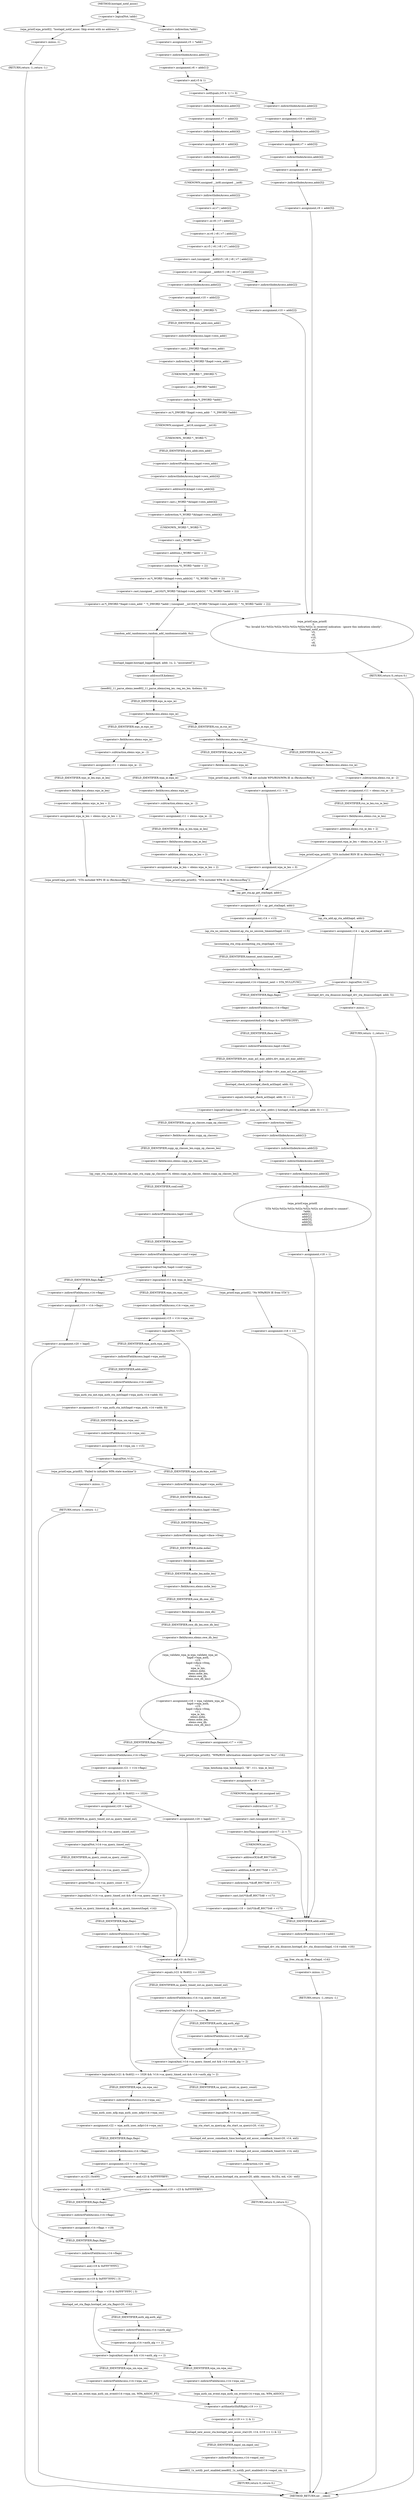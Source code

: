 digraph hostapd_notif_assoc {  
"1000153" [label = "(<operator>.logicalNot,!addr)" ]
"1000156" [label = "(wpa_printf,wpa_printf(2, \"hostapd_notif_assoc: Skip event with no address\"))" ]
"1000159" [label = "(RETURN,return -1;,return -1;)" ]
"1000160" [label = "(<operator>.minus,-1)" ]
"1000162" [label = "(<operator>.assignment,v5 = *addr)" ]
"1000164" [label = "(<operator>.indirection,*addr)" ]
"1000166" [label = "(<operator>.assignment,v6 = addr[1])" ]
"1000168" [label = "(<operator>.indirectIndexAccess,addr[1])" ]
"1000172" [label = "(<operator>.notEquals,(v5 & 1) != 0)" ]
"1000173" [label = "(<operator>.and,v5 & 1)" ]
"1000178" [label = "(<operator>.assignment,v10 = addr[2])" ]
"1000180" [label = "(<operator>.indirectIndexAccess,addr[2])" ]
"1000183" [label = "(<operator>.assignment,v7 = addr[3])" ]
"1000185" [label = "(<operator>.indirectIndexAccess,addr[3])" ]
"1000188" [label = "(<operator>.assignment,v8 = addr[4])" ]
"1000190" [label = "(<operator>.indirectIndexAccess,addr[4])" ]
"1000193" [label = "(<operator>.assignment,v9 = addr[5])" ]
"1000195" [label = "(<operator>.indirectIndexAccess,addr[5])" ]
"1000200" [label = "(<operator>.assignment,v7 = addr[3])" ]
"1000202" [label = "(<operator>.indirectIndexAccess,addr[3])" ]
"1000205" [label = "(<operator>.assignment,v8 = addr[4])" ]
"1000207" [label = "(<operator>.indirectIndexAccess,addr[4])" ]
"1000210" [label = "(<operator>.assignment,v9 = addr[5])" ]
"1000212" [label = "(<operator>.indirectIndexAccess,addr[5])" ]
"1000216" [label = "(<operator>.or,v9 | (unsigned __int8)(v5 | v6 | v8 | v7 | addr[2]))" ]
"1000218" [label = "(<operator>.cast,(unsigned __int8)(v5 | v6 | v8 | v7 | addr[2]))" ]
"1000219" [label = "(UNKNOWN,unsigned __int8,unsigned __int8)" ]
"1000220" [label = "(<operator>.or,v5 | v6 | v8 | v7 | addr[2])" ]
"1000222" [label = "(<operator>.or,v6 | v8 | v7 | addr[2])" ]
"1000224" [label = "(<operator>.or,v8 | v7 | addr[2])" ]
"1000226" [label = "(<operator>.or,v7 | addr[2])" ]
"1000228" [label = "(<operator>.indirectIndexAccess,addr[2])" ]
"1000232" [label = "(<operator>.assignment,v10 = addr[2])" ]
"1000234" [label = "(<operator>.indirectIndexAccess,addr[2])" ]
"1000238" [label = "(<operator>.or,*(_DWORD *)hapd->own_addr ^ *(_DWORD *)addr | (unsigned __int16)(*(_WORD *)&hapd->own_addr[4] ^ *((_WORD *)addr + 2)))" ]
"1000239" [label = "(<operator>.or,*(_DWORD *)hapd->own_addr ^ *(_DWORD *)addr)" ]
"1000240" [label = "(<operator>.indirection,*(_DWORD *)hapd->own_addr)" ]
"1000241" [label = "(<operator>.cast,(_DWORD *)hapd->own_addr)" ]
"1000242" [label = "(UNKNOWN,_DWORD *,_DWORD *)" ]
"1000243" [label = "(<operator>.indirectFieldAccess,hapd->own_addr)" ]
"1000245" [label = "(FIELD_IDENTIFIER,own_addr,own_addr)" ]
"1000246" [label = "(<operator>.indirection,*(_DWORD *)addr)" ]
"1000247" [label = "(<operator>.cast,(_DWORD *)addr)" ]
"1000248" [label = "(UNKNOWN,_DWORD *,_DWORD *)" ]
"1000250" [label = "(<operator>.cast,(unsigned __int16)(*(_WORD *)&hapd->own_addr[4] ^ *((_WORD *)addr + 2)))" ]
"1000251" [label = "(UNKNOWN,unsigned __int16,unsigned __int16)" ]
"1000252" [label = "(<operator>.or,*(_WORD *)&hapd->own_addr[4] ^ *((_WORD *)addr + 2))" ]
"1000253" [label = "(<operator>.indirection,*(_WORD *)&hapd->own_addr[4])" ]
"1000254" [label = "(<operator>.cast,(_WORD *)&hapd->own_addr[4])" ]
"1000255" [label = "(UNKNOWN,_WORD *,_WORD *)" ]
"1000256" [label = "(<operator>.addressOf,&hapd->own_addr[4])" ]
"1000257" [label = "(<operator>.indirectIndexAccess,hapd->own_addr[4])" ]
"1000258" [label = "(<operator>.indirectFieldAccess,hapd->own_addr)" ]
"1000260" [label = "(FIELD_IDENTIFIER,own_addr,own_addr)" ]
"1000262" [label = "(<operator>.indirection,*((_WORD *)addr + 2))" ]
"1000263" [label = "(<operator>.addition,(_WORD *)addr + 2)" ]
"1000264" [label = "(<operator>.cast,(_WORD *)addr)" ]
"1000265" [label = "(UNKNOWN,_WORD *,_WORD *)" ]
"1000269" [label = "(random_add_randomness,random_add_randomness(addr, 6u))" ]
"1000272" [label = "(hostapd_logger,hostapd_logger(hapd, addr, 1u, 2, \"associated\"))" ]
"1000278" [label = "(ieee802_11_parse_elems,ieee802_11_parse_elems(req_ies, req_ies_len, &elems, 0))" ]
"1000281" [label = "(<operator>.addressOf,&elems)" ]
"1000285" [label = "(<operator>.fieldAccess,elems.wps_ie)" ]
"1000287" [label = "(FIELD_IDENTIFIER,wps_ie,wps_ie)" ]
"1000289" [label = "(<operator>.assignment,v11 = elems.wps_ie - 2)" ]
"1000291" [label = "(<operator>.subtraction,elems.wps_ie - 2)" ]
"1000292" [label = "(<operator>.fieldAccess,elems.wps_ie)" ]
"1000294" [label = "(FIELD_IDENTIFIER,wps_ie,wps_ie)" ]
"1000296" [label = "(<operator>.assignment,wpa_ie_len = elems.wps_ie_len + 2)" ]
"1000298" [label = "(<operator>.addition,elems.wps_ie_len + 2)" ]
"1000299" [label = "(<operator>.fieldAccess,elems.wps_ie_len)" ]
"1000301" [label = "(FIELD_IDENTIFIER,wps_ie_len,wps_ie_len)" ]
"1000303" [label = "(wpa_printf,wpa_printf(2, \"STA included WPS IE in (Re)AssocReq\"))" ]
"1000308" [label = "(<operator>.fieldAccess,elems.rsn_ie)" ]
"1000310" [label = "(FIELD_IDENTIFIER,rsn_ie,rsn_ie)" ]
"1000312" [label = "(<operator>.assignment,v11 = elems.rsn_ie - 2)" ]
"1000314" [label = "(<operator>.subtraction,elems.rsn_ie - 2)" ]
"1000315" [label = "(<operator>.fieldAccess,elems.rsn_ie)" ]
"1000317" [label = "(FIELD_IDENTIFIER,rsn_ie,rsn_ie)" ]
"1000319" [label = "(<operator>.assignment,wpa_ie_len = elems.rsn_ie_len + 2)" ]
"1000321" [label = "(<operator>.addition,elems.rsn_ie_len + 2)" ]
"1000322" [label = "(<operator>.fieldAccess,elems.rsn_ie_len)" ]
"1000324" [label = "(FIELD_IDENTIFIER,rsn_ie_len,rsn_ie_len)" ]
"1000326" [label = "(wpa_printf,wpa_printf(2, \"STA included RSN IE in (Re)AssocReq\"))" ]
"1000331" [label = "(<operator>.fieldAccess,elems.wpa_ie)" ]
"1000333" [label = "(FIELD_IDENTIFIER,wpa_ie,wpa_ie)" ]
"1000335" [label = "(<operator>.assignment,v11 = elems.wpa_ie - 2)" ]
"1000337" [label = "(<operator>.subtraction,elems.wpa_ie - 2)" ]
"1000338" [label = "(<operator>.fieldAccess,elems.wpa_ie)" ]
"1000340" [label = "(FIELD_IDENTIFIER,wpa_ie,wpa_ie)" ]
"1000342" [label = "(<operator>.assignment,wpa_ie_len = elems.wpa_ie_len + 2)" ]
"1000344" [label = "(<operator>.addition,elems.wpa_ie_len + 2)" ]
"1000345" [label = "(<operator>.fieldAccess,elems.wpa_ie_len)" ]
"1000347" [label = "(FIELD_IDENTIFIER,wpa_ie_len,wpa_ie_len)" ]
"1000349" [label = "(wpa_printf,wpa_printf(2, \"STA included WPA IE in (Re)AssocReq\"))" ]
"1000354" [label = "(wpa_printf,wpa_printf(2, \"STA did not include WPS/RSN/WPA IE in (Re)AssocReq\"))" ]
"1000357" [label = "(<operator>.assignment,v11 = 0)" ]
"1000360" [label = "(<operator>.assignment,wpa_ie_len = 0)" ]
"1000363" [label = "(<operator>.assignment,v13 = ap_get_sta(hapd, addr))" ]
"1000365" [label = "(ap_get_sta,ap_get_sta(hapd, addr))" ]
"1000371" [label = "(<operator>.assignment,v14 = v13)" ]
"1000374" [label = "(ap_sta_no_session_timeout,ap_sta_no_session_timeout(hapd, v13))" ]
"1000377" [label = "(accounting_sta_stop,accounting_sta_stop(hapd, v14))" ]
"1000380" [label = "(<operator>.assignment,v14->timeout_next = STA_NULLFUNC)" ]
"1000381" [label = "(<operator>.indirectFieldAccess,v14->timeout_next)" ]
"1000383" [label = "(FIELD_IDENTIFIER,timeout_next,timeout_next)" ]
"1000387" [label = "(<operator>.assignment,v14 = ap_sta_add(hapd, addr))" ]
"1000389" [label = "(ap_sta_add,ap_sta_add(hapd, addr))" ]
"1000393" [label = "(<operator>.logicalNot,!v14)" ]
"1000396" [label = "(hostapd_drv_sta_disassoc,hostapd_drv_sta_disassoc(hapd, addr, 5))" ]
"1000400" [label = "(RETURN,return -1;,return -1;)" ]
"1000401" [label = "(<operator>.minus,-1)" ]
"1000403" [label = "(<operators>.assignmentAnd,v14->flags &= 0xFFFECFFF)" ]
"1000404" [label = "(<operator>.indirectFieldAccess,v14->flags)" ]
"1000406" [label = "(FIELD_IDENTIFIER,flags,flags)" ]
"1000409" [label = "(<operator>.logicalOr,hapd->iface->drv_max_acl_mac_addrs || hostapd_check_acl(hapd, addr, 0) == 1)" ]
"1000410" [label = "(<operator>.indirectFieldAccess,hapd->iface->drv_max_acl_mac_addrs)" ]
"1000411" [label = "(<operator>.indirectFieldAccess,hapd->iface)" ]
"1000413" [label = "(FIELD_IDENTIFIER,iface,iface)" ]
"1000414" [label = "(FIELD_IDENTIFIER,drv_max_acl_mac_addrs,drv_max_acl_mac_addrs)" ]
"1000415" [label = "(<operator>.equals,hostapd_check_acl(hapd, addr, 0) == 1)" ]
"1000416" [label = "(hostapd_check_acl,hostapd_check_acl(hapd, addr, 0))" ]
"1000422" [label = "(ap_copy_sta_supp_op_classes,ap_copy_sta_supp_op_classes(v14, elems.supp_op_classes, elems.supp_op_classes_len))" ]
"1000424" [label = "(<operator>.fieldAccess,elems.supp_op_classes)" ]
"1000426" [label = "(FIELD_IDENTIFIER,supp_op_classes,supp_op_classes)" ]
"1000427" [label = "(<operator>.fieldAccess,elems.supp_op_classes_len)" ]
"1000429" [label = "(FIELD_IDENTIFIER,supp_op_classes_len,supp_op_classes_len)" ]
"1000431" [label = "(<operator>.logicalNot,!hapd->conf->wpa)" ]
"1000432" [label = "(<operator>.indirectFieldAccess,hapd->conf->wpa)" ]
"1000433" [label = "(<operator>.indirectFieldAccess,hapd->conf)" ]
"1000435" [label = "(FIELD_IDENTIFIER,conf,conf)" ]
"1000436" [label = "(FIELD_IDENTIFIER,wpa,wpa)" ]
"1000438" [label = "(<operator>.assignment,v19 = v14->flags)" ]
"1000440" [label = "(<operator>.indirectFieldAccess,v14->flags)" ]
"1000442" [label = "(FIELD_IDENTIFIER,flags,flags)" ]
"1000443" [label = "(<operator>.assignment,v20 = hapd)" ]
"1000447" [label = "(<operator>.assignment,v14->flags = v19 & 0xFFF7FFFC | 3)" ]
"1000448" [label = "(<operator>.indirectFieldAccess,v14->flags)" ]
"1000450" [label = "(FIELD_IDENTIFIER,flags,flags)" ]
"1000451" [label = "(<operator>.or,v19 & 0xFFF7FFFC | 3)" ]
"1000452" [label = "(<operator>.and,v19 & 0xFFF7FFFC)" ]
"1000456" [label = "(hostapd_set_sta_flags,hostapd_set_sta_flags(v20, v14))" ]
"1000460" [label = "(<operator>.logicalAnd,reassoc && v14->auth_alg == 2)" ]
"1000462" [label = "(<operator>.equals,v14->auth_alg == 2)" ]
"1000463" [label = "(<operator>.indirectFieldAccess,v14->auth_alg)" ]
"1000465" [label = "(FIELD_IDENTIFIER,auth_alg,auth_alg)" ]
"1000467" [label = "(wpa_auth_sm_event,wpa_auth_sm_event(v14->wpa_sm, WPA_ASSOC_FT))" ]
"1000468" [label = "(<operator>.indirectFieldAccess,v14->wpa_sm)" ]
"1000470" [label = "(FIELD_IDENTIFIER,wpa_sm,wpa_sm)" ]
"1000473" [label = "(wpa_auth_sm_event,wpa_auth_sm_event(v14->wpa_sm, WPA_ASSOC))" ]
"1000474" [label = "(<operator>.indirectFieldAccess,v14->wpa_sm)" ]
"1000476" [label = "(FIELD_IDENTIFIER,wpa_sm,wpa_sm)" ]
"1000478" [label = "(hostapd_new_assoc_sta,hostapd_new_assoc_sta(v20, v14, (v19 >> 1) & 1))" ]
"1000481" [label = "(<operator>.and,(v19 >> 1) & 1)" ]
"1000482" [label = "(<operator>.arithmeticShiftRight,v19 >> 1)" ]
"1000486" [label = "(ieee802_1x_notify_port_enabled,ieee802_1x_notify_port_enabled(v14->eapol_sm, 1))" ]
"1000487" [label = "(<operator>.indirectFieldAccess,v14->eapol_sm)" ]
"1000489" [label = "(FIELD_IDENTIFIER,eapol_sm,eapol_sm)" ]
"1000491" [label = "(RETURN,return 0;,return 0;)" ]
"1000494" [label = "(<operator>.logicalAnd,v11 && wpa_ie_len)" ]
"1000498" [label = "(<operator>.assignment,v15 = v14->wpa_sm)" ]
"1000500" [label = "(<operator>.indirectFieldAccess,v14->wpa_sm)" ]
"1000502" [label = "(FIELD_IDENTIFIER,wpa_sm,wpa_sm)" ]
"1000504" [label = "(<operator>.logicalNot,!v15)" ]
"1000507" [label = "(<operator>.assignment,v15 = wpa_auth_sta_init(hapd->wpa_auth, v14->addr, 0))" ]
"1000509" [label = "(wpa_auth_sta_init,wpa_auth_sta_init(hapd->wpa_auth, v14->addr, 0))" ]
"1000510" [label = "(<operator>.indirectFieldAccess,hapd->wpa_auth)" ]
"1000512" [label = "(FIELD_IDENTIFIER,wpa_auth,wpa_auth)" ]
"1000513" [label = "(<operator>.indirectFieldAccess,v14->addr)" ]
"1000515" [label = "(FIELD_IDENTIFIER,addr,addr)" ]
"1000517" [label = "(<operator>.assignment,v14->wpa_sm = v15)" ]
"1000518" [label = "(<operator>.indirectFieldAccess,v14->wpa_sm)" ]
"1000520" [label = "(FIELD_IDENTIFIER,wpa_sm,wpa_sm)" ]
"1000523" [label = "(<operator>.logicalNot,!v15)" ]
"1000526" [label = "(wpa_printf,wpa_printf(5, \"Failed to initialize WPA state machine\"))" ]
"1000529" [label = "(RETURN,return -1;,return -1;)" ]
"1000530" [label = "(<operator>.minus,-1)" ]
"1000532" [label = "(<operator>.assignment,v16 = wpa_validate_wpa_ie(\n                    hapd->wpa_auth,\n                    v15,\n                    hapd->iface->freq,\n                    v11,\n                    wpa_ie_len,\n                    elems.mdie,\n                    elems.mdie_len,\n                    elems.owe_dh,\n                    elems.owe_dh_len))" ]
"1000534" [label = "(wpa_validate_wpa_ie,wpa_validate_wpa_ie(\n                    hapd->wpa_auth,\n                    v15,\n                    hapd->iface->freq,\n                    v11,\n                    wpa_ie_len,\n                    elems.mdie,\n                    elems.mdie_len,\n                    elems.owe_dh,\n                    elems.owe_dh_len))" ]
"1000535" [label = "(<operator>.indirectFieldAccess,hapd->wpa_auth)" ]
"1000537" [label = "(FIELD_IDENTIFIER,wpa_auth,wpa_auth)" ]
"1000539" [label = "(<operator>.indirectFieldAccess,hapd->iface->freq)" ]
"1000540" [label = "(<operator>.indirectFieldAccess,hapd->iface)" ]
"1000542" [label = "(FIELD_IDENTIFIER,iface,iface)" ]
"1000543" [label = "(FIELD_IDENTIFIER,freq,freq)" ]
"1000546" [label = "(<operator>.fieldAccess,elems.mdie)" ]
"1000548" [label = "(FIELD_IDENTIFIER,mdie,mdie)" ]
"1000549" [label = "(<operator>.fieldAccess,elems.mdie_len)" ]
"1000551" [label = "(FIELD_IDENTIFIER,mdie_len,mdie_len)" ]
"1000552" [label = "(<operator>.fieldAccess,elems.owe_dh)" ]
"1000554" [label = "(FIELD_IDENTIFIER,owe_dh,owe_dh)" ]
"1000555" [label = "(<operator>.fieldAccess,elems.owe_dh_len)" ]
"1000557" [label = "(FIELD_IDENTIFIER,owe_dh_len,owe_dh_len)" ]
"1000561" [label = "(<operator>.assignment,v17 = v16)" ]
"1000564" [label = "(wpa_printf,wpa_printf(2, \"WPA/RSN information element rejected? (res %u)\", v16))" ]
"1000568" [label = "(wpa_hexdump,wpa_hexdump(2, \"IE\", v11, wpa_ie_len))" ]
"1000573" [label = "(<operator>.assignment,v18 = 13)" ]
"1000577" [label = "(<operator>.lessThan,(unsigned int)(v17 - 2) < 7)" ]
"1000578" [label = "(<operator>.cast,(unsigned int)(v17 - 2))" ]
"1000579" [label = "(UNKNOWN,unsigned int,unsigned int)" ]
"1000580" [label = "(<operator>.subtraction,v17 - 2)" ]
"1000584" [label = "(<operator>.assignment,v18 = (int)*(&off_80C75A8 + v17))" ]
"1000586" [label = "(<operator>.cast,(int)*(&off_80C75A8 + v17))" ]
"1000587" [label = "(UNKNOWN,int,int)" ]
"1000588" [label = "(<operator>.indirection,*(&off_80C75A8 + v17))" ]
"1000589" [label = "(<operator>.addition,&off_80C75A8 + v17)" ]
"1000590" [label = "(<operator>.addressOf,&off_80C75A8)" ]
"1000594" [label = "(<operator>.assignment,v21 = v14->flags)" ]
"1000596" [label = "(<operator>.indirectFieldAccess,v14->flags)" ]
"1000598" [label = "(FIELD_IDENTIFIER,flags,flags)" ]
"1000600" [label = "(<operator>.equals,(v21 & 0x402) == 1026)" ]
"1000601" [label = "(<operator>.and,v21 & 0x402)" ]
"1000606" [label = "(<operator>.assignment,v20 = hapd)" ]
"1000610" [label = "(<operator>.logicalAnd,!v14->sa_query_timed_out && v14->sa_query_count > 0)" ]
"1000611" [label = "(<operator>.logicalNot,!v14->sa_query_timed_out)" ]
"1000612" [label = "(<operator>.indirectFieldAccess,v14->sa_query_timed_out)" ]
"1000614" [label = "(FIELD_IDENTIFIER,sa_query_timed_out,sa_query_timed_out)" ]
"1000615" [label = "(<operator>.greaterThan,v14->sa_query_count > 0)" ]
"1000616" [label = "(<operator>.indirectFieldAccess,v14->sa_query_count)" ]
"1000618" [label = "(FIELD_IDENTIFIER,sa_query_count,sa_query_count)" ]
"1000621" [label = "(ap_check_sa_query_timeout,ap_check_sa_query_timeout(hapd, v14))" ]
"1000624" [label = "(<operator>.assignment,v21 = v14->flags)" ]
"1000626" [label = "(<operator>.indirectFieldAccess,v14->flags)" ]
"1000628" [label = "(FIELD_IDENTIFIER,flags,flags)" ]
"1000631" [label = "(<operator>.assignment,v20 = hapd)" ]
"1000635" [label = "(<operator>.logicalAnd,(v21 & 0x402) == 1026 && !v14->sa_query_timed_out && v14->auth_alg != 2)" ]
"1000636" [label = "(<operator>.equals,(v21 & 0x402) == 1026)" ]
"1000637" [label = "(<operator>.and,v21 & 0x402)" ]
"1000641" [label = "(<operator>.logicalAnd,!v14->sa_query_timed_out && v14->auth_alg != 2)" ]
"1000642" [label = "(<operator>.logicalNot,!v14->sa_query_timed_out)" ]
"1000643" [label = "(<operator>.indirectFieldAccess,v14->sa_query_timed_out)" ]
"1000645" [label = "(FIELD_IDENTIFIER,sa_query_timed_out,sa_query_timed_out)" ]
"1000646" [label = "(<operator>.notEquals,v14->auth_alg != 2)" ]
"1000647" [label = "(<operator>.indirectFieldAccess,v14->auth_alg)" ]
"1000649" [label = "(FIELD_IDENTIFIER,auth_alg,auth_alg)" ]
"1000653" [label = "(<operator>.logicalNot,!v14->sa_query_count)" ]
"1000654" [label = "(<operator>.indirectFieldAccess,v14->sa_query_count)" ]
"1000656" [label = "(FIELD_IDENTIFIER,sa_query_count,sa_query_count)" ]
"1000657" [label = "(ap_sta_start_sa_query,ap_sta_start_sa_query(v20, v14))" ]
"1000660" [label = "(<operator>.assignment,v24 = hostapd_eid_assoc_comeback_time(v20, v14, eid))" ]
"1000662" [label = "(hostapd_eid_assoc_comeback_time,hostapd_eid_assoc_comeback_time(v20, v14, eid))" ]
"1000666" [label = "(hostapd_sta_assoc,hostapd_sta_assoc(v20, addr, reassoc, 0x1Eu, eid, v24 - eid))" ]
"1000672" [label = "(<operator>.subtraction,v24 - eid)" ]
"1000675" [label = "(RETURN,return 0;,return 0;)" ]
"1000677" [label = "(<operator>.assignment,v22 = wpa_auth_uses_mfp(v14->wpa_sm))" ]
"1000679" [label = "(wpa_auth_uses_mfp,wpa_auth_uses_mfp(v14->wpa_sm))" ]
"1000680" [label = "(<operator>.indirectFieldAccess,v14->wpa_sm)" ]
"1000682" [label = "(FIELD_IDENTIFIER,wpa_sm,wpa_sm)" ]
"1000683" [label = "(<operator>.assignment,v23 = v14->flags)" ]
"1000685" [label = "(<operator>.indirectFieldAccess,v14->flags)" ]
"1000687" [label = "(FIELD_IDENTIFIER,flags,flags)" ]
"1000690" [label = "(<operator>.assignment,v19 = v23 | 0x400)" ]
"1000692" [label = "(<operator>.or,v23 | 0x400)" ]
"1000696" [label = "(<operator>.assignment,v19 = v23 & 0xFFFFFBFF)" ]
"1000698" [label = "(<operator>.and,v23 & 0xFFFFFBFF)" ]
"1000701" [label = "(<operator>.assignment,v14->flags = v19)" ]
"1000702" [label = "(<operator>.indirectFieldAccess,v14->flags)" ]
"1000704" [label = "(FIELD_IDENTIFIER,flags,flags)" ]
"1000707" [label = "(wpa_printf,wpa_printf(2, \"No WPA/RSN IE from STA\"))" ]
"1000710" [label = "(<operator>.assignment,v18 = 13)" ]
"1000715" [label = "(wpa_printf,wpa_printf(\n            3,\n            \"STA %02x:%02x:%02x:%02x:%02x:%02x not allowed to connect\",\n            *addr,\n            addr[1],\n            addr[2],\n            addr[3],\n            addr[4],\n            addr[5]))" ]
"1000718" [label = "(<operator>.indirection,*addr)" ]
"1000720" [label = "(<operator>.indirectIndexAccess,addr[1])" ]
"1000723" [label = "(<operator>.indirectIndexAccess,addr[2])" ]
"1000726" [label = "(<operator>.indirectIndexAccess,addr[3])" ]
"1000729" [label = "(<operator>.indirectIndexAccess,addr[4])" ]
"1000732" [label = "(<operator>.indirectIndexAccess,addr[5])" ]
"1000735" [label = "(<operator>.assignment,v18 = 1)" ]
"1000739" [label = "(hostapd_drv_sta_disassoc,hostapd_drv_sta_disassoc(hapd, v14->addr, v18))" ]
"1000741" [label = "(<operator>.indirectFieldAccess,v14->addr)" ]
"1000743" [label = "(FIELD_IDENTIFIER,addr,addr)" ]
"1000745" [label = "(ap_free_sta,ap_free_sta(hapd, v14))" ]
"1000748" [label = "(RETURN,return -1;,return -1;)" ]
"1000749" [label = "(<operator>.minus,-1)" ]
"1000753" [label = "(<operator>.assignment,v10 = addr[2])" ]
"1000755" [label = "(<operator>.indirectIndexAccess,addr[2])" ]
"1000758" [label = "(wpa_printf,wpa_printf(\n    2,\n    \"%s: Invalid SA=%02x:%02x:%02x:%02x:%02x:%02x in received indication - ignore this indication silently\",\n    \"hostapd_notif_assoc\",\n    v5,\n    v6,\n    v10,\n    v7,\n    v8,\n    v9))" ]
"1000768" [label = "(RETURN,return 0;,return 0;)" ]
"1000123" [label = "(METHOD,hostapd_notif_assoc)" ]
"1000770" [label = "(METHOD_RETURN,int __cdecl)" ]
  "1000153" -> "1000156" 
  "1000153" -> "1000164" 
  "1000156" -> "1000160" 
  "1000159" -> "1000770" 
  "1000160" -> "1000159" 
  "1000162" -> "1000168" 
  "1000164" -> "1000162" 
  "1000166" -> "1000173" 
  "1000168" -> "1000166" 
  "1000172" -> "1000180" 
  "1000172" -> "1000202" 
  "1000173" -> "1000172" 
  "1000178" -> "1000185" 
  "1000180" -> "1000178" 
  "1000183" -> "1000190" 
  "1000185" -> "1000183" 
  "1000188" -> "1000195" 
  "1000190" -> "1000188" 
  "1000193" -> "1000758" 
  "1000195" -> "1000193" 
  "1000200" -> "1000207" 
  "1000202" -> "1000200" 
  "1000205" -> "1000212" 
  "1000207" -> "1000205" 
  "1000210" -> "1000219" 
  "1000212" -> "1000210" 
  "1000216" -> "1000234" 
  "1000216" -> "1000755" 
  "1000218" -> "1000216" 
  "1000219" -> "1000228" 
  "1000220" -> "1000218" 
  "1000222" -> "1000220" 
  "1000224" -> "1000222" 
  "1000226" -> "1000224" 
  "1000228" -> "1000226" 
  "1000232" -> "1000242" 
  "1000234" -> "1000232" 
  "1000238" -> "1000269" 
  "1000238" -> "1000758" 
  "1000239" -> "1000251" 
  "1000240" -> "1000248" 
  "1000241" -> "1000240" 
  "1000242" -> "1000245" 
  "1000243" -> "1000241" 
  "1000245" -> "1000243" 
  "1000246" -> "1000239" 
  "1000247" -> "1000246" 
  "1000248" -> "1000247" 
  "1000250" -> "1000238" 
  "1000251" -> "1000255" 
  "1000252" -> "1000250" 
  "1000253" -> "1000265" 
  "1000254" -> "1000253" 
  "1000255" -> "1000260" 
  "1000256" -> "1000254" 
  "1000257" -> "1000256" 
  "1000258" -> "1000257" 
  "1000260" -> "1000258" 
  "1000262" -> "1000252" 
  "1000263" -> "1000262" 
  "1000264" -> "1000263" 
  "1000265" -> "1000264" 
  "1000269" -> "1000272" 
  "1000272" -> "1000281" 
  "1000278" -> "1000287" 
  "1000281" -> "1000278" 
  "1000285" -> "1000294" 
  "1000285" -> "1000310" 
  "1000287" -> "1000285" 
  "1000289" -> "1000301" 
  "1000291" -> "1000289" 
  "1000292" -> "1000291" 
  "1000294" -> "1000292" 
  "1000296" -> "1000303" 
  "1000298" -> "1000296" 
  "1000299" -> "1000298" 
  "1000301" -> "1000299" 
  "1000303" -> "1000365" 
  "1000308" -> "1000317" 
  "1000308" -> "1000333" 
  "1000310" -> "1000308" 
  "1000312" -> "1000324" 
  "1000314" -> "1000312" 
  "1000315" -> "1000314" 
  "1000317" -> "1000315" 
  "1000319" -> "1000326" 
  "1000321" -> "1000319" 
  "1000322" -> "1000321" 
  "1000324" -> "1000322" 
  "1000326" -> "1000365" 
  "1000331" -> "1000340" 
  "1000331" -> "1000354" 
  "1000333" -> "1000331" 
  "1000335" -> "1000347" 
  "1000337" -> "1000335" 
  "1000338" -> "1000337" 
  "1000340" -> "1000338" 
  "1000342" -> "1000349" 
  "1000344" -> "1000342" 
  "1000345" -> "1000344" 
  "1000347" -> "1000345" 
  "1000349" -> "1000365" 
  "1000354" -> "1000357" 
  "1000357" -> "1000360" 
  "1000360" -> "1000365" 
  "1000363" -> "1000371" 
  "1000363" -> "1000389" 
  "1000365" -> "1000363" 
  "1000371" -> "1000374" 
  "1000374" -> "1000377" 
  "1000377" -> "1000383" 
  "1000380" -> "1000406" 
  "1000381" -> "1000380" 
  "1000383" -> "1000381" 
  "1000387" -> "1000393" 
  "1000389" -> "1000387" 
  "1000393" -> "1000396" 
  "1000393" -> "1000406" 
  "1000396" -> "1000401" 
  "1000400" -> "1000770" 
  "1000401" -> "1000400" 
  "1000403" -> "1000413" 
  "1000404" -> "1000403" 
  "1000406" -> "1000404" 
  "1000409" -> "1000426" 
  "1000409" -> "1000718" 
  "1000410" -> "1000409" 
  "1000410" -> "1000416" 
  "1000411" -> "1000414" 
  "1000413" -> "1000411" 
  "1000414" -> "1000410" 
  "1000415" -> "1000409" 
  "1000416" -> "1000415" 
  "1000422" -> "1000435" 
  "1000424" -> "1000429" 
  "1000426" -> "1000424" 
  "1000427" -> "1000422" 
  "1000429" -> "1000427" 
  "1000431" -> "1000442" 
  "1000431" -> "1000494" 
  "1000431" -> "1000494" 
  "1000432" -> "1000431" 
  "1000433" -> "1000436" 
  "1000435" -> "1000433" 
  "1000436" -> "1000432" 
  "1000438" -> "1000443" 
  "1000440" -> "1000438" 
  "1000442" -> "1000440" 
  "1000443" -> "1000450" 
  "1000447" -> "1000456" 
  "1000448" -> "1000452" 
  "1000450" -> "1000448" 
  "1000451" -> "1000447" 
  "1000452" -> "1000451" 
  "1000456" -> "1000460" 
  "1000456" -> "1000465" 
  "1000460" -> "1000470" 
  "1000460" -> "1000476" 
  "1000462" -> "1000460" 
  "1000463" -> "1000462" 
  "1000465" -> "1000463" 
  "1000467" -> "1000482" 
  "1000468" -> "1000467" 
  "1000470" -> "1000468" 
  "1000473" -> "1000482" 
  "1000474" -> "1000473" 
  "1000476" -> "1000474" 
  "1000478" -> "1000489" 
  "1000481" -> "1000478" 
  "1000482" -> "1000481" 
  "1000486" -> "1000491" 
  "1000487" -> "1000486" 
  "1000489" -> "1000487" 
  "1000491" -> "1000770" 
  "1000494" -> "1000502" 
  "1000494" -> "1000707" 
  "1000498" -> "1000504" 
  "1000500" -> "1000498" 
  "1000502" -> "1000500" 
  "1000504" -> "1000512" 
  "1000504" -> "1000537" 
  "1000507" -> "1000520" 
  "1000509" -> "1000507" 
  "1000510" -> "1000515" 
  "1000512" -> "1000510" 
  "1000513" -> "1000509" 
  "1000515" -> "1000513" 
  "1000517" -> "1000523" 
  "1000518" -> "1000517" 
  "1000520" -> "1000518" 
  "1000523" -> "1000526" 
  "1000523" -> "1000537" 
  "1000526" -> "1000530" 
  "1000529" -> "1000770" 
  "1000530" -> "1000529" 
  "1000532" -> "1000561" 
  "1000532" -> "1000598" 
  "1000534" -> "1000532" 
  "1000535" -> "1000542" 
  "1000537" -> "1000535" 
  "1000539" -> "1000548" 
  "1000540" -> "1000543" 
  "1000542" -> "1000540" 
  "1000543" -> "1000539" 
  "1000546" -> "1000551" 
  "1000548" -> "1000546" 
  "1000549" -> "1000554" 
  "1000551" -> "1000549" 
  "1000552" -> "1000557" 
  "1000554" -> "1000552" 
  "1000555" -> "1000534" 
  "1000557" -> "1000555" 
  "1000561" -> "1000564" 
  "1000564" -> "1000568" 
  "1000568" -> "1000573" 
  "1000573" -> "1000579" 
  "1000577" -> "1000587" 
  "1000577" -> "1000743" 
  "1000578" -> "1000577" 
  "1000579" -> "1000580" 
  "1000580" -> "1000578" 
  "1000584" -> "1000743" 
  "1000586" -> "1000584" 
  "1000587" -> "1000590" 
  "1000588" -> "1000586" 
  "1000589" -> "1000588" 
  "1000590" -> "1000589" 
  "1000594" -> "1000601" 
  "1000596" -> "1000594" 
  "1000598" -> "1000596" 
  "1000600" -> "1000606" 
  "1000600" -> "1000631" 
  "1000601" -> "1000600" 
  "1000606" -> "1000614" 
  "1000610" -> "1000621" 
  "1000610" -> "1000637" 
  "1000611" -> "1000610" 
  "1000611" -> "1000618" 
  "1000612" -> "1000611" 
  "1000614" -> "1000612" 
  "1000615" -> "1000610" 
  "1000616" -> "1000615" 
  "1000618" -> "1000616" 
  "1000621" -> "1000628" 
  "1000624" -> "1000637" 
  "1000626" -> "1000624" 
  "1000628" -> "1000626" 
  "1000631" -> "1000637" 
  "1000635" -> "1000656" 
  "1000635" -> "1000682" 
  "1000636" -> "1000635" 
  "1000636" -> "1000645" 
  "1000637" -> "1000636" 
  "1000641" -> "1000635" 
  "1000642" -> "1000641" 
  "1000642" -> "1000649" 
  "1000643" -> "1000642" 
  "1000645" -> "1000643" 
  "1000646" -> "1000641" 
  "1000647" -> "1000646" 
  "1000649" -> "1000647" 
  "1000653" -> "1000657" 
  "1000653" -> "1000662" 
  "1000654" -> "1000653" 
  "1000656" -> "1000654" 
  "1000657" -> "1000662" 
  "1000660" -> "1000672" 
  "1000662" -> "1000660" 
  "1000666" -> "1000675" 
  "1000672" -> "1000666" 
  "1000675" -> "1000770" 
  "1000677" -> "1000687" 
  "1000679" -> "1000677" 
  "1000680" -> "1000679" 
  "1000682" -> "1000680" 
  "1000683" -> "1000692" 
  "1000683" -> "1000698" 
  "1000685" -> "1000683" 
  "1000687" -> "1000685" 
  "1000690" -> "1000704" 
  "1000692" -> "1000690" 
  "1000696" -> "1000704" 
  "1000698" -> "1000696" 
  "1000701" -> "1000450" 
  "1000702" -> "1000701" 
  "1000704" -> "1000702" 
  "1000707" -> "1000710" 
  "1000710" -> "1000743" 
  "1000715" -> "1000735" 
  "1000718" -> "1000720" 
  "1000720" -> "1000723" 
  "1000723" -> "1000726" 
  "1000726" -> "1000729" 
  "1000729" -> "1000732" 
  "1000732" -> "1000715" 
  "1000735" -> "1000743" 
  "1000739" -> "1000745" 
  "1000741" -> "1000739" 
  "1000743" -> "1000741" 
  "1000745" -> "1000749" 
  "1000748" -> "1000770" 
  "1000749" -> "1000748" 
  "1000753" -> "1000758" 
  "1000755" -> "1000753" 
  "1000758" -> "1000768" 
  "1000768" -> "1000770" 
  "1000123" -> "1000153" 
}

